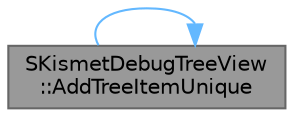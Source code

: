 digraph "SKismetDebugTreeView::AddTreeItemUnique"
{
 // INTERACTIVE_SVG=YES
 // LATEX_PDF_SIZE
  bgcolor="transparent";
  edge [fontname=Helvetica,fontsize=10,labelfontname=Helvetica,labelfontsize=10];
  node [fontname=Helvetica,fontsize=10,shape=box,height=0.2,width=0.4];
  rankdir="LR";
  Node1 [id="Node000001",label="SKismetDebugTreeView\l::AddTreeItemUnique",height=0.2,width=0.4,color="gray40", fillcolor="grey60", style="filled", fontcolor="black",tooltip="Adds a root level TreeItem."];
  Node1 -> Node1 [id="edge1_Node000001_Node000001",color="steelblue1",style="solid",tooltip=" "];
}
